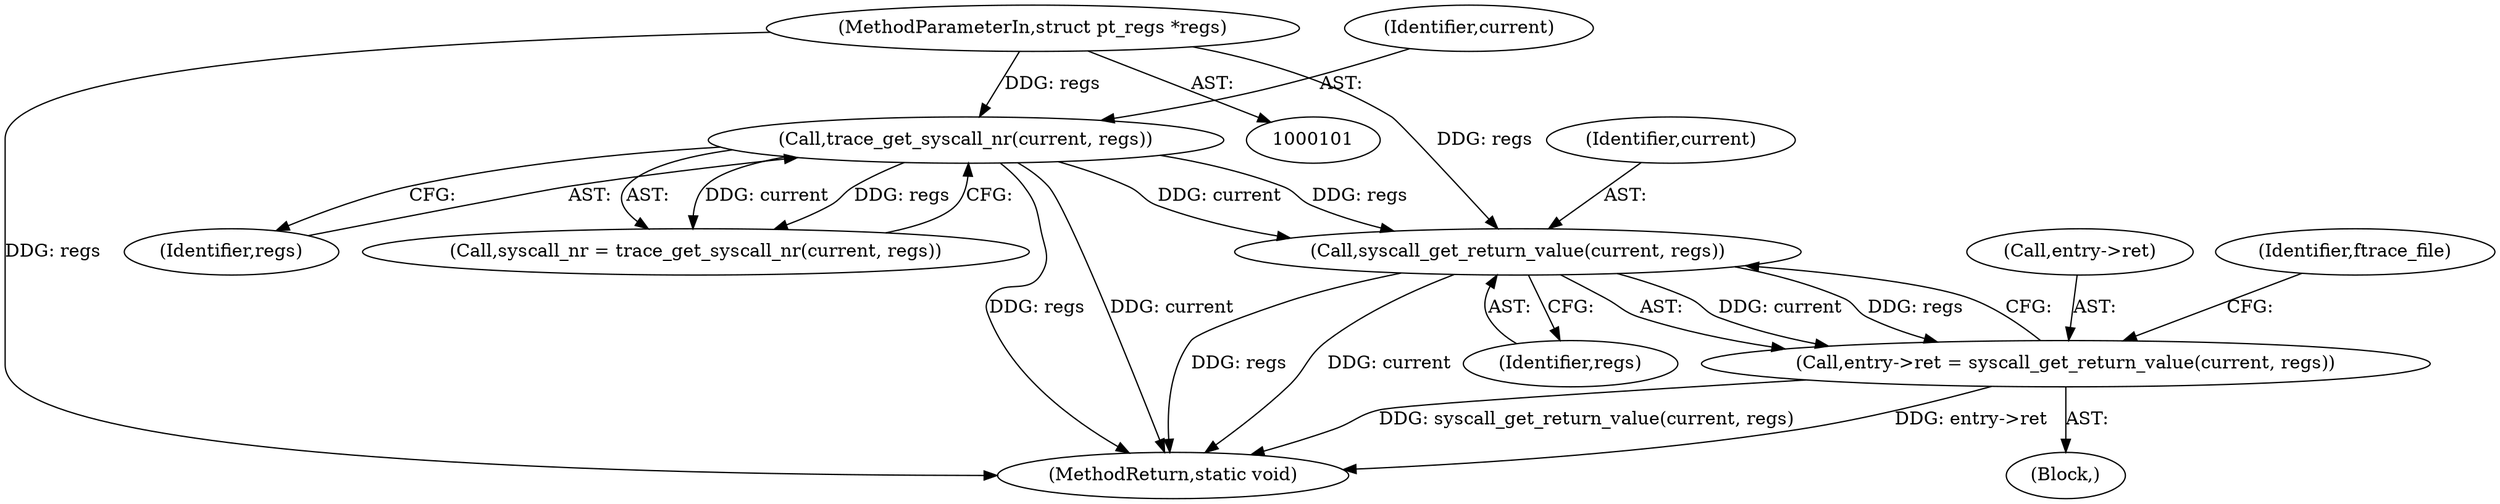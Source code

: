 digraph "0_linux_086ba77a6db00ed858ff07451bedee197df868c9_0@pointer" {
"1000197" [label="(Call,syscall_get_return_value(current, regs))"];
"1000120" [label="(Call,trace_get_syscall_nr(current, regs))"];
"1000103" [label="(MethodParameterIn,struct pt_regs *regs)"];
"1000193" [label="(Call,entry->ret = syscall_get_return_value(current, regs))"];
"1000193" [label="(Call,entry->ret = syscall_get_return_value(current, regs))"];
"1000122" [label="(Identifier,regs)"];
"1000198" [label="(Identifier,current)"];
"1000199" [label="(Identifier,regs)"];
"1000118" [label="(Call,syscall_nr = trace_get_syscall_nr(current, regs))"];
"1000194" [label="(Call,entry->ret)"];
"1000201" [label="(Identifier,ftrace_file)"];
"1000207" [label="(MethodReturn,static void)"];
"1000105" [label="(Block,)"];
"1000103" [label="(MethodParameterIn,struct pt_regs *regs)"];
"1000121" [label="(Identifier,current)"];
"1000197" [label="(Call,syscall_get_return_value(current, regs))"];
"1000120" [label="(Call,trace_get_syscall_nr(current, regs))"];
"1000197" -> "1000193"  [label="AST: "];
"1000197" -> "1000199"  [label="CFG: "];
"1000198" -> "1000197"  [label="AST: "];
"1000199" -> "1000197"  [label="AST: "];
"1000193" -> "1000197"  [label="CFG: "];
"1000197" -> "1000207"  [label="DDG: regs"];
"1000197" -> "1000207"  [label="DDG: current"];
"1000197" -> "1000193"  [label="DDG: current"];
"1000197" -> "1000193"  [label="DDG: regs"];
"1000120" -> "1000197"  [label="DDG: current"];
"1000120" -> "1000197"  [label="DDG: regs"];
"1000103" -> "1000197"  [label="DDG: regs"];
"1000120" -> "1000118"  [label="AST: "];
"1000120" -> "1000122"  [label="CFG: "];
"1000121" -> "1000120"  [label="AST: "];
"1000122" -> "1000120"  [label="AST: "];
"1000118" -> "1000120"  [label="CFG: "];
"1000120" -> "1000207"  [label="DDG: regs"];
"1000120" -> "1000207"  [label="DDG: current"];
"1000120" -> "1000118"  [label="DDG: current"];
"1000120" -> "1000118"  [label="DDG: regs"];
"1000103" -> "1000120"  [label="DDG: regs"];
"1000103" -> "1000101"  [label="AST: "];
"1000103" -> "1000207"  [label="DDG: regs"];
"1000193" -> "1000105"  [label="AST: "];
"1000194" -> "1000193"  [label="AST: "];
"1000201" -> "1000193"  [label="CFG: "];
"1000193" -> "1000207"  [label="DDG: entry->ret"];
"1000193" -> "1000207"  [label="DDG: syscall_get_return_value(current, regs)"];
}
